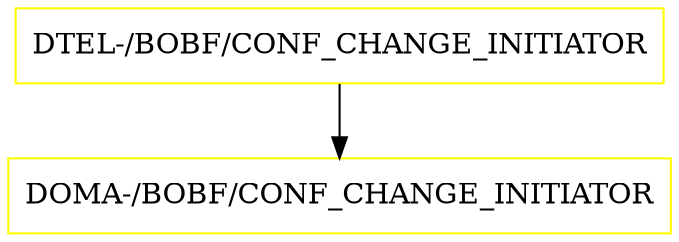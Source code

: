 digraph G {
  "DTEL-/BOBF/CONF_CHANGE_INITIATOR" [shape=box,color=yellow];
  "DOMA-/BOBF/CONF_CHANGE_INITIATOR" [shape=box,color=yellow,URL="./DOMA_%23BOBF%23CONF_CHANGE_INITIATOR.html"];
  "DTEL-/BOBF/CONF_CHANGE_INITIATOR" -> "DOMA-/BOBF/CONF_CHANGE_INITIATOR";
}
